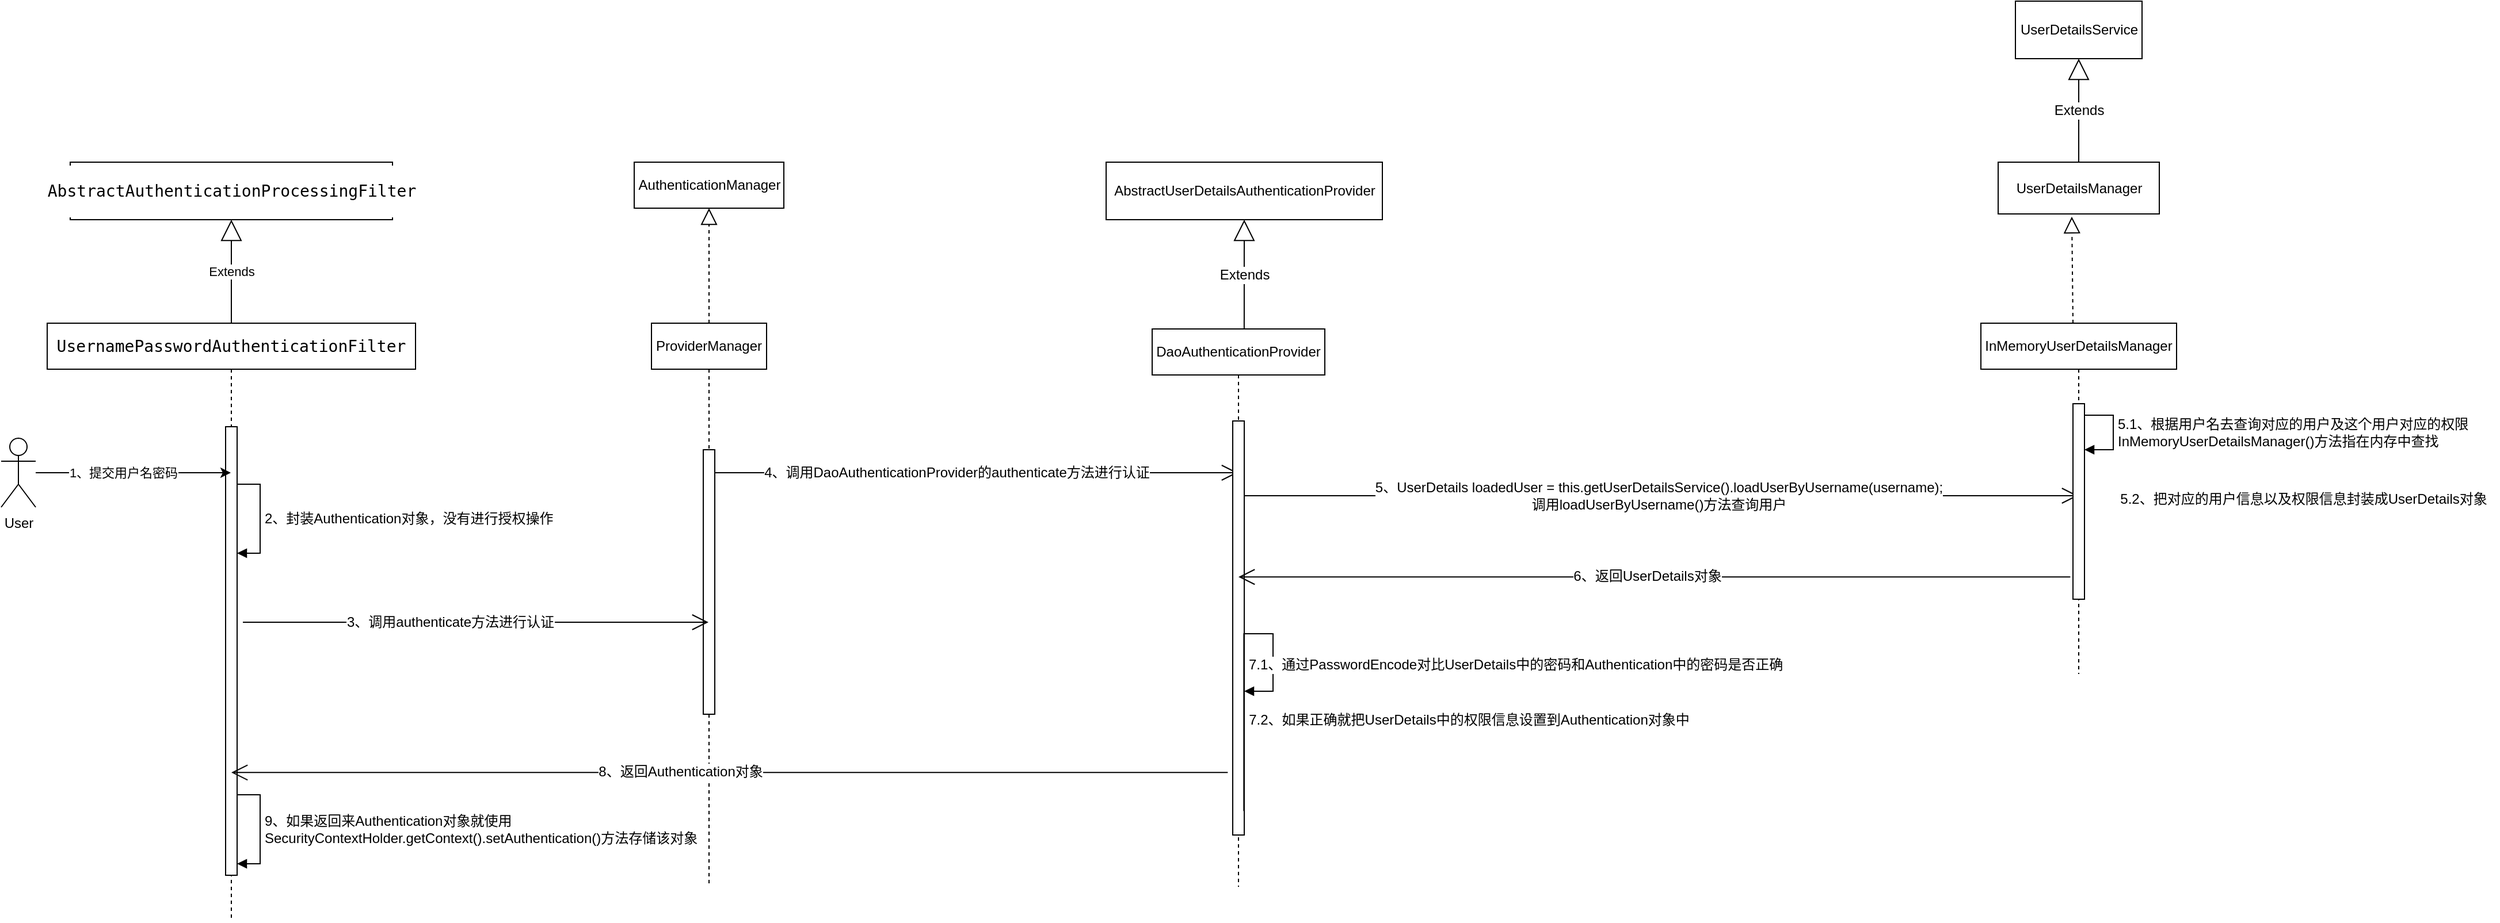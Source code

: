 <mxfile version="20.6.2" type="github">
  <diagram id="kLP8qakzrDYC7eFiV1lC" name="第 1 页">
    <mxGraphModel dx="1027" dy="483" grid="1" gridSize="10" guides="1" tooltips="1" connect="1" arrows="1" fold="1" page="1" pageScale="1" pageWidth="827" pageHeight="1169" math="0" shadow="0">
      <root>
        <mxCell id="0" />
        <mxCell id="1" parent="0" />
        <mxCell id="ZFVzueByNY8ZGJYjlOSb-11" value="&lt;pre style=&quot;font-family: &amp;quot;JetBrains Mono&amp;quot;, monospace;&quot;&gt;&lt;font style=&quot;background-color: rgb(255, 255, 255); font-size: 14px;&quot;&gt;UsernamePasswordAuthenticationFilter&lt;/font&gt;&lt;/pre&gt;" style="shape=umlLifeline;perimeter=lifelinePerimeter;whiteSpace=wrap;html=1;container=1;collapsible=0;recursiveResize=0;outlineConnect=0;" parent="1" vertex="1">
          <mxGeometry x="50" y="290" width="320" height="520" as="geometry" />
        </mxCell>
        <mxCell id="Gpq5c_7kHIedRwNDp9xH-56" value="" style="html=1;points=[];perimeter=orthogonalPerimeter;labelBackgroundColor=#FFFFFF;fontSize=12;fontColor=#000000;" vertex="1" parent="ZFVzueByNY8ZGJYjlOSb-11">
          <mxGeometry x="155" y="90" width="10" height="390" as="geometry" />
        </mxCell>
        <mxCell id="Gpq5c_7kHIedRwNDp9xH-57" value="2、封装Authentication对象，没有进行授权操作" style="edgeStyle=orthogonalEdgeStyle;html=1;align=left;spacingLeft=2;endArrow=block;rounded=0;labelBackgroundColor=#FFFFFF;fontSize=12;fontColor=#000000;" edge="1" parent="ZFVzueByNY8ZGJYjlOSb-11">
          <mxGeometry relative="1" as="geometry">
            <mxPoint x="165" y="140" as="sourcePoint" />
            <Array as="points">
              <mxPoint x="185" y="140" />
              <mxPoint x="185" y="200" />
            </Array>
            <mxPoint x="165" y="200" as="targetPoint" />
          </mxGeometry>
        </mxCell>
        <mxCell id="Gpq5c_7kHIedRwNDp9xH-58" value="9、如果返回来Authentication对象就使用&lt;br&gt;SecurityContextHolder.getContext().setAuthentication()方法存储该对象" style="edgeStyle=orthogonalEdgeStyle;html=1;align=left;spacingLeft=2;endArrow=block;rounded=0;labelBackgroundColor=#FFFFFF;fontSize=12;fontColor=#000000;" edge="1" parent="ZFVzueByNY8ZGJYjlOSb-11">
          <mxGeometry relative="1" as="geometry">
            <mxPoint x="165" y="410" as="sourcePoint" />
            <Array as="points">
              <mxPoint x="185" y="410" />
              <mxPoint x="185" y="470" />
            </Array>
            <mxPoint x="165" y="470" as="targetPoint" />
          </mxGeometry>
        </mxCell>
        <mxCell id="Gpq5c_7kHIedRwNDp9xH-1" value="Extends" style="endArrow=block;endSize=16;endFill=0;html=1;rounded=0;fontSize=11;fontColor=#000000;exitX=0.5;exitY=0;exitDx=0;exitDy=0;exitPerimeter=0;entryX=0.5;entryY=1;entryDx=0;entryDy=0;" edge="1" parent="1" source="ZFVzueByNY8ZGJYjlOSb-11" target="Gpq5c_7kHIedRwNDp9xH-2">
          <mxGeometry width="160" relative="1" as="geometry">
            <mxPoint x="160" y="60" as="sourcePoint" />
            <mxPoint x="170" y="210" as="targetPoint" />
          </mxGeometry>
        </mxCell>
        <mxCell id="Gpq5c_7kHIedRwNDp9xH-2" value="&lt;pre style=&quot;font-family: &amp;quot;JetBrains Mono&amp;quot;, monospace; font-size: 10.5pt;&quot;&gt;&lt;font style=&quot;background-color: rgb(255, 255, 255);&quot;&gt;AbstractAuthenticationProcessingFilter&lt;/font&gt;&lt;/pre&gt;" style="html=1;labelBackgroundColor=#FFFFFF;fontSize=11;fontColor=#000000;" vertex="1" parent="1">
          <mxGeometry x="70" y="150" width="280" height="50" as="geometry" />
        </mxCell>
        <mxCell id="Gpq5c_7kHIedRwNDp9xH-5" value="User" style="shape=umlActor;verticalLabelPosition=bottom;verticalAlign=top;html=1;outlineConnect=0;labelBackgroundColor=#FFFFFF;fontColor=#000000;" vertex="1" parent="1">
          <mxGeometry x="10" y="390" width="30" height="60" as="geometry" />
        </mxCell>
        <mxCell id="Gpq5c_7kHIedRwNDp9xH-6" value="" style="endArrow=classic;html=1;rounded=0;fontColor=#000000;" edge="1" parent="1" source="Gpq5c_7kHIedRwNDp9xH-5" target="ZFVzueByNY8ZGJYjlOSb-11">
          <mxGeometry width="50" height="50" relative="1" as="geometry">
            <mxPoint x="70" y="460" as="sourcePoint" />
            <mxPoint x="120" y="410" as="targetPoint" />
          </mxGeometry>
        </mxCell>
        <mxCell id="Gpq5c_7kHIedRwNDp9xH-7" value="1、提交用户名密码" style="edgeLabel;html=1;align=center;verticalAlign=middle;resizable=0;points=[];fontColor=#000000;" vertex="1" connectable="0" parent="Gpq5c_7kHIedRwNDp9xH-6">
          <mxGeometry x="-0.251" y="-1" relative="1" as="geometry">
            <mxPoint x="12" y="-1" as="offset" />
          </mxGeometry>
        </mxCell>
        <mxCell id="Gpq5c_7kHIedRwNDp9xH-14" value="&lt;div&gt;AuthenticationManager&lt;/div&gt;" style="html=1;labelBackgroundColor=#FFFFFF;fontSize=12;fontColor=#000000;" vertex="1" parent="1">
          <mxGeometry x="560" y="150" width="130" height="40" as="geometry" />
        </mxCell>
        <mxCell id="Gpq5c_7kHIedRwNDp9xH-16" value="" style="endArrow=block;dashed=1;endFill=0;endSize=12;html=1;rounded=0;labelBackgroundColor=#FFFFFF;fontSize=12;fontColor=#000000;exitX=0.5;exitY=0;exitDx=0;exitDy=0;entryX=0.5;entryY=1;entryDx=0;entryDy=0;" edge="1" parent="1" target="Gpq5c_7kHIedRwNDp9xH-14">
          <mxGeometry width="160" relative="1" as="geometry">
            <mxPoint x="625" y="290" as="sourcePoint" />
            <mxPoint x="740" y="240" as="targetPoint" />
            <Array as="points">
              <mxPoint x="625" y="240" />
            </Array>
          </mxGeometry>
        </mxCell>
        <mxCell id="Gpq5c_7kHIedRwNDp9xH-17" value="&lt;span style=&quot;&quot;&gt;ProviderManager&lt;/span&gt;" style="shape=umlLifeline;perimeter=lifelinePerimeter;whiteSpace=wrap;html=1;container=1;collapsible=0;recursiveResize=0;outlineConnect=0;labelBackgroundColor=#FFFFFF;fontSize=12;fontColor=#000000;" vertex="1" parent="1">
          <mxGeometry x="575" y="290" width="100" height="490" as="geometry" />
        </mxCell>
        <mxCell id="Gpq5c_7kHIedRwNDp9xH-19" value="" style="html=1;points=[];perimeter=orthogonalPerimeter;labelBackgroundColor=#FFFFFF;fontSize=12;fontColor=#000000;" vertex="1" parent="Gpq5c_7kHIedRwNDp9xH-17">
          <mxGeometry x="45" y="110" width="10" height="230" as="geometry" />
        </mxCell>
        <mxCell id="Gpq5c_7kHIedRwNDp9xH-20" value="" style="endArrow=open;endFill=1;endSize=12;html=1;rounded=0;labelBackgroundColor=#FFFFFF;fontSize=12;fontColor=#000000;" edge="1" parent="Gpq5c_7kHIedRwNDp9xH-17" target="Gpq5c_7kHIedRwNDp9xH-18">
          <mxGeometry width="160" relative="1" as="geometry">
            <mxPoint x="55" y="130" as="sourcePoint" />
            <mxPoint x="215" y="130" as="targetPoint" />
          </mxGeometry>
        </mxCell>
        <mxCell id="Gpq5c_7kHIedRwNDp9xH-29" value="4、调用DaoAuthenticationProvider的authenticate方法进行认证" style="edgeLabel;html=1;align=center;verticalAlign=middle;resizable=0;points=[];fontSize=12;fontColor=#000000;" vertex="1" connectable="0" parent="Gpq5c_7kHIedRwNDp9xH-20">
          <mxGeometry x="-0.555" y="-1" relative="1" as="geometry">
            <mxPoint x="109" y="-1" as="offset" />
          </mxGeometry>
        </mxCell>
        <mxCell id="Gpq5c_7kHIedRwNDp9xH-18" value="DaoAuthenticationProvider" style="shape=umlLifeline;perimeter=lifelinePerimeter;whiteSpace=wrap;html=1;container=1;collapsible=0;recursiveResize=0;outlineConnect=0;labelBackgroundColor=#FFFFFF;fontSize=12;fontColor=#000000;" vertex="1" parent="1">
          <mxGeometry x="1010" y="295" width="150" height="485" as="geometry" />
        </mxCell>
        <mxCell id="Gpq5c_7kHIedRwNDp9xH-27" value="" style="html=1;points=[];perimeter=orthogonalPerimeter;labelBackgroundColor=#FFFFFF;fontSize=12;fontColor=#000000;" vertex="1" parent="Gpq5c_7kHIedRwNDp9xH-18">
          <mxGeometry x="70" y="80" width="10" height="360" as="geometry" />
        </mxCell>
        <mxCell id="Gpq5c_7kHIedRwNDp9xH-28" value="7.1、通过PasswordEncode对比UserDetails中的密码和Authentication中的密码是否正确" style="edgeStyle=orthogonalEdgeStyle;html=1;align=left;spacingLeft=2;endArrow=block;rounded=0;labelBackgroundColor=#FFFFFF;fontSize=12;fontColor=#000000;exitX=0.967;exitY=0.942;exitDx=0;exitDy=0;exitPerimeter=0;" edge="1" parent="Gpq5c_7kHIedRwNDp9xH-18" source="Gpq5c_7kHIedRwNDp9xH-27">
          <mxGeometry relative="1" as="geometry">
            <mxPoint x="75" y="110" as="sourcePoint" />
            <Array as="points">
              <mxPoint x="80" y="265" />
              <mxPoint x="105" y="265" />
              <mxPoint x="105" y="315" />
            </Array>
            <mxPoint x="80" y="315" as="targetPoint" />
          </mxGeometry>
        </mxCell>
        <mxCell id="Gpq5c_7kHIedRwNDp9xH-43" value="" style="endArrow=open;endFill=1;endSize=12;html=1;rounded=0;labelBackgroundColor=#FFFFFF;fontSize=12;fontColor=#000000;" edge="1" parent="Gpq5c_7kHIedRwNDp9xH-18" target="Gpq5c_7kHIedRwNDp9xH-32">
          <mxGeometry width="160" relative="1" as="geometry">
            <mxPoint x="80" y="145" as="sourcePoint" />
            <mxPoint x="240" y="145" as="targetPoint" />
          </mxGeometry>
        </mxCell>
        <mxCell id="Gpq5c_7kHIedRwNDp9xH-44" value="5、UserDetails loadedUser = this.getUserDetailsService().loadUserByUsername(username);&lt;br&gt;调用loadUserByUsername()方法查询用户" style="edgeLabel;html=1;align=center;verticalAlign=middle;resizable=0;points=[];fontSize=12;fontColor=#000000;" vertex="1" connectable="0" parent="Gpq5c_7kHIedRwNDp9xH-43">
          <mxGeometry x="-0.313" y="-1" relative="1" as="geometry">
            <mxPoint x="111" y="-1" as="offset" />
          </mxGeometry>
        </mxCell>
        <mxCell id="Gpq5c_7kHIedRwNDp9xH-23" value="AbstractUserDetailsAuthenticationProvider" style="html=1;labelBackgroundColor=#FFFFFF;fontSize=12;fontColor=#000000;" vertex="1" parent="1">
          <mxGeometry x="970" y="150" width="240" height="50" as="geometry" />
        </mxCell>
        <mxCell id="Gpq5c_7kHIedRwNDp9xH-26" value="Extends" style="endArrow=block;endSize=16;endFill=0;html=1;rounded=0;labelBackgroundColor=#FFFFFF;fontSize=12;fontColor=#000000;exitX=0.533;exitY=0;exitDx=0;exitDy=0;exitPerimeter=0;entryX=0.5;entryY=1;entryDx=0;entryDy=0;" edge="1" parent="1" source="Gpq5c_7kHIedRwNDp9xH-18" target="Gpq5c_7kHIedRwNDp9xH-23">
          <mxGeometry width="160" relative="1" as="geometry">
            <mxPoint x="1080" y="255" as="sourcePoint" />
            <mxPoint x="1240" y="255" as="targetPoint" />
          </mxGeometry>
        </mxCell>
        <mxCell id="Gpq5c_7kHIedRwNDp9xH-31" value="UserDetailsManager" style="html=1;labelBackgroundColor=#FFFFFF;fontSize=12;fontColor=#000000;" vertex="1" parent="1">
          <mxGeometry x="1745" y="150" width="140" height="45" as="geometry" />
        </mxCell>
        <mxCell id="Gpq5c_7kHIedRwNDp9xH-32" value="&lt;span style=&quot;&quot;&gt;InMemoryUserDetailsManager&lt;/span&gt;" style="shape=umlLifeline;perimeter=lifelinePerimeter;whiteSpace=wrap;html=1;container=1;collapsible=0;recursiveResize=0;outlineConnect=0;labelBackgroundColor=#FFFFFF;fontSize=12;fontColor=#000000;" vertex="1" parent="1">
          <mxGeometry x="1730" y="290" width="170" height="305" as="geometry" />
        </mxCell>
        <mxCell id="Gpq5c_7kHIedRwNDp9xH-41" value="" style="html=1;points=[];perimeter=orthogonalPerimeter;labelBackgroundColor=#FFFFFF;fontSize=12;fontColor=#000000;" vertex="1" parent="Gpq5c_7kHIedRwNDp9xH-32">
          <mxGeometry x="80" y="70" width="10" height="170" as="geometry" />
        </mxCell>
        <mxCell id="Gpq5c_7kHIedRwNDp9xH-42" value="5.1、根据用户名去查询对应的用户及这个用户对应的权限&lt;br&gt;InMemoryUserDetailsManager()方法指在内存中查找" style="edgeStyle=orthogonalEdgeStyle;html=1;align=left;spacingLeft=2;endArrow=block;rounded=0;labelBackgroundColor=#FFFFFF;fontSize=12;fontColor=#000000;" edge="1" parent="Gpq5c_7kHIedRwNDp9xH-32">
          <mxGeometry relative="1" as="geometry">
            <mxPoint x="90" y="80" as="sourcePoint" />
            <Array as="points">
              <mxPoint x="90" y="80" />
              <mxPoint x="115" y="80" />
              <mxPoint x="115" y="110" />
            </Array>
            <mxPoint x="90" y="110" as="targetPoint" />
          </mxGeometry>
        </mxCell>
        <mxCell id="Gpq5c_7kHIedRwNDp9xH-33" value="" style="endArrow=block;dashed=1;endFill=0;endSize=12;html=1;rounded=0;labelBackgroundColor=#FFFFFF;fontSize=12;fontColor=#000000;entryX=0.457;entryY=1.053;entryDx=0;entryDy=0;entryPerimeter=0;" edge="1" parent="1" target="Gpq5c_7kHIedRwNDp9xH-31">
          <mxGeometry width="160" relative="1" as="geometry">
            <mxPoint x="1810" y="290" as="sourcePoint" />
            <mxPoint x="1950" y="240" as="targetPoint" />
          </mxGeometry>
        </mxCell>
        <mxCell id="Gpq5c_7kHIedRwNDp9xH-34" value="UserDetailsService" style="html=1;labelBackgroundColor=#FFFFFF;fontSize=12;fontColor=#000000;" vertex="1" parent="1">
          <mxGeometry x="1760" y="10" width="110" height="50" as="geometry" />
        </mxCell>
        <mxCell id="Gpq5c_7kHIedRwNDp9xH-36" value="Extends" style="endArrow=block;endSize=16;endFill=0;html=1;rounded=0;labelBackgroundColor=#FFFFFF;fontSize=12;fontColor=#000000;exitX=0.5;exitY=0;exitDx=0;exitDy=0;entryX=0.5;entryY=1;entryDx=0;entryDy=0;" edge="1" parent="1" source="Gpq5c_7kHIedRwNDp9xH-31" target="Gpq5c_7kHIedRwNDp9xH-34">
          <mxGeometry width="160" relative="1" as="geometry">
            <mxPoint x="1810" y="110" as="sourcePoint" />
            <mxPoint x="1970" y="110" as="targetPoint" />
          </mxGeometry>
        </mxCell>
        <mxCell id="Gpq5c_7kHIedRwNDp9xH-45" value="5.2、把对应的用户信息以及权限信息封装成UserDetails对象" style="text;html=1;align=center;verticalAlign=middle;resizable=0;points=[];autosize=1;strokeColor=none;fillColor=none;fontSize=12;fontColor=#000000;" vertex="1" parent="1">
          <mxGeometry x="1840" y="427.5" width="340" height="30" as="geometry" />
        </mxCell>
        <mxCell id="Gpq5c_7kHIedRwNDp9xH-46" value="" style="endArrow=open;endFill=1;endSize=12;html=1;rounded=0;labelBackgroundColor=#FFFFFF;fontSize=12;fontColor=#000000;exitX=-0.233;exitY=0.886;exitDx=0;exitDy=0;exitPerimeter=0;" edge="1" parent="1" source="Gpq5c_7kHIedRwNDp9xH-41" target="Gpq5c_7kHIedRwNDp9xH-18">
          <mxGeometry width="160" relative="1" as="geometry">
            <mxPoint x="1420" y="510" as="sourcePoint" />
            <mxPoint x="1580" y="510" as="targetPoint" />
          </mxGeometry>
        </mxCell>
        <mxCell id="Gpq5c_7kHIedRwNDp9xH-47" value="6、返回UserDetails对象" style="edgeLabel;html=1;align=center;verticalAlign=middle;resizable=0;points=[];fontSize=12;fontColor=#000000;" vertex="1" connectable="0" parent="Gpq5c_7kHIedRwNDp9xH-46">
          <mxGeometry x="0.28" y="2" relative="1" as="geometry">
            <mxPoint x="95" y="-3" as="offset" />
          </mxGeometry>
        </mxCell>
        <mxCell id="Gpq5c_7kHIedRwNDp9xH-49" value="7.2、如果正确就把UserDetails中的权限信息设置到Authentication对象中" style="text;html=1;align=center;verticalAlign=middle;resizable=0;points=[];autosize=1;strokeColor=none;fillColor=none;fontSize=12;fontColor=#000000;" vertex="1" parent="1">
          <mxGeometry x="1080" y="620" width="410" height="30" as="geometry" />
        </mxCell>
        <mxCell id="Gpq5c_7kHIedRwNDp9xH-51" value="" style="endArrow=open;endFill=1;endSize=12;html=1;rounded=0;labelBackgroundColor=#FFFFFF;fontSize=12;fontColor=#000000;exitX=-0.433;exitY=0.849;exitDx=0;exitDy=0;exitPerimeter=0;" edge="1" parent="1" source="Gpq5c_7kHIedRwNDp9xH-27" target="ZFVzueByNY8ZGJYjlOSb-11">
          <mxGeometry width="160" relative="1" as="geometry">
            <mxPoint x="840" y="680" as="sourcePoint" />
            <mxPoint x="1000" y="680" as="targetPoint" />
          </mxGeometry>
        </mxCell>
        <mxCell id="Gpq5c_7kHIedRwNDp9xH-52" value="8、返回Authentication对象" style="edgeLabel;html=1;align=center;verticalAlign=middle;resizable=0;points=[];fontSize=12;fontColor=#000000;" vertex="1" connectable="0" parent="Gpq5c_7kHIedRwNDp9xH-51">
          <mxGeometry x="0.254" y="1" relative="1" as="geometry">
            <mxPoint x="67" y="-2" as="offset" />
          </mxGeometry>
        </mxCell>
        <mxCell id="Gpq5c_7kHIedRwNDp9xH-21" value="" style="endArrow=open;endFill=1;endSize=12;html=1;rounded=0;labelBackgroundColor=#FFFFFF;fontSize=12;fontColor=#000000;" edge="1" parent="1" target="Gpq5c_7kHIedRwNDp9xH-17">
          <mxGeometry width="160" relative="1" as="geometry">
            <mxPoint x="220" y="550" as="sourcePoint" />
            <mxPoint x="380" y="480" as="targetPoint" />
          </mxGeometry>
        </mxCell>
        <mxCell id="Gpq5c_7kHIedRwNDp9xH-22" value="3、调用authenticate方法进行认证" style="edgeLabel;html=1;align=center;verticalAlign=middle;resizable=0;points=[];fontSize=12;fontColor=#000000;" vertex="1" connectable="0" parent="Gpq5c_7kHIedRwNDp9xH-21">
          <mxGeometry x="-0.388" y="-2" relative="1" as="geometry">
            <mxPoint x="56" y="-2" as="offset" />
          </mxGeometry>
        </mxCell>
      </root>
    </mxGraphModel>
  </diagram>
</mxfile>
